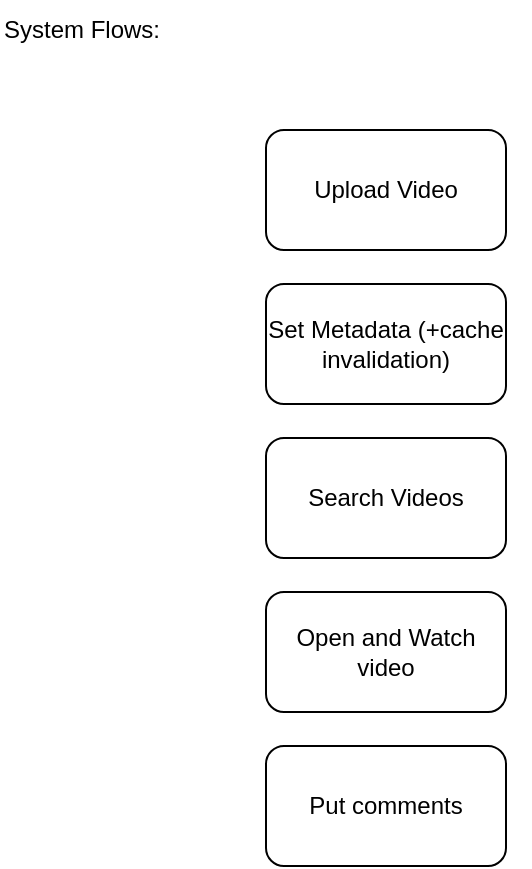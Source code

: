<mxfile version="26.1.1">
  <diagram name="Page-1" id="Yus2j_9Mw1io1Vl5Ufiu">
    <mxGraphModel dx="1061" dy="850" grid="0" gridSize="10" guides="1" tooltips="1" connect="1" arrows="1" fold="1" page="1" pageScale="1" pageWidth="827" pageHeight="1169" math="0" shadow="0">
      <root>
        <mxCell id="0" />
        <mxCell id="1" parent="0" />
        <mxCell id="ANkwzQRA43zdDnE30-9h-1" value="System Flows:" style="text;html=1;align=left;verticalAlign=middle;whiteSpace=wrap;rounded=0;" vertex="1" parent="1">
          <mxGeometry x="29" y="22" width="265" height="30" as="geometry" />
        </mxCell>
        <mxCell id="ANkwzQRA43zdDnE30-9h-2" value="Upload Video" style="rounded=1;whiteSpace=wrap;html=1;" vertex="1" parent="1">
          <mxGeometry x="162" y="87" width="120" height="60" as="geometry" />
        </mxCell>
        <mxCell id="ANkwzQRA43zdDnE30-9h-3" value="Set Metadata (+cache invalidation)" style="rounded=1;whiteSpace=wrap;html=1;" vertex="1" parent="1">
          <mxGeometry x="162" y="164" width="120" height="60" as="geometry" />
        </mxCell>
        <mxCell id="ANkwzQRA43zdDnE30-9h-4" value="Search Videos" style="rounded=1;whiteSpace=wrap;html=1;" vertex="1" parent="1">
          <mxGeometry x="162" y="241" width="120" height="60" as="geometry" />
        </mxCell>
        <mxCell id="ANkwzQRA43zdDnE30-9h-5" value="Open and Watch video" style="rounded=1;whiteSpace=wrap;html=1;" vertex="1" parent="1">
          <mxGeometry x="162" y="318" width="120" height="60" as="geometry" />
        </mxCell>
        <mxCell id="ANkwzQRA43zdDnE30-9h-6" value="Put comments" style="rounded=1;whiteSpace=wrap;html=1;" vertex="1" parent="1">
          <mxGeometry x="162" y="395" width="120" height="60" as="geometry" />
        </mxCell>
      </root>
    </mxGraphModel>
  </diagram>
</mxfile>

